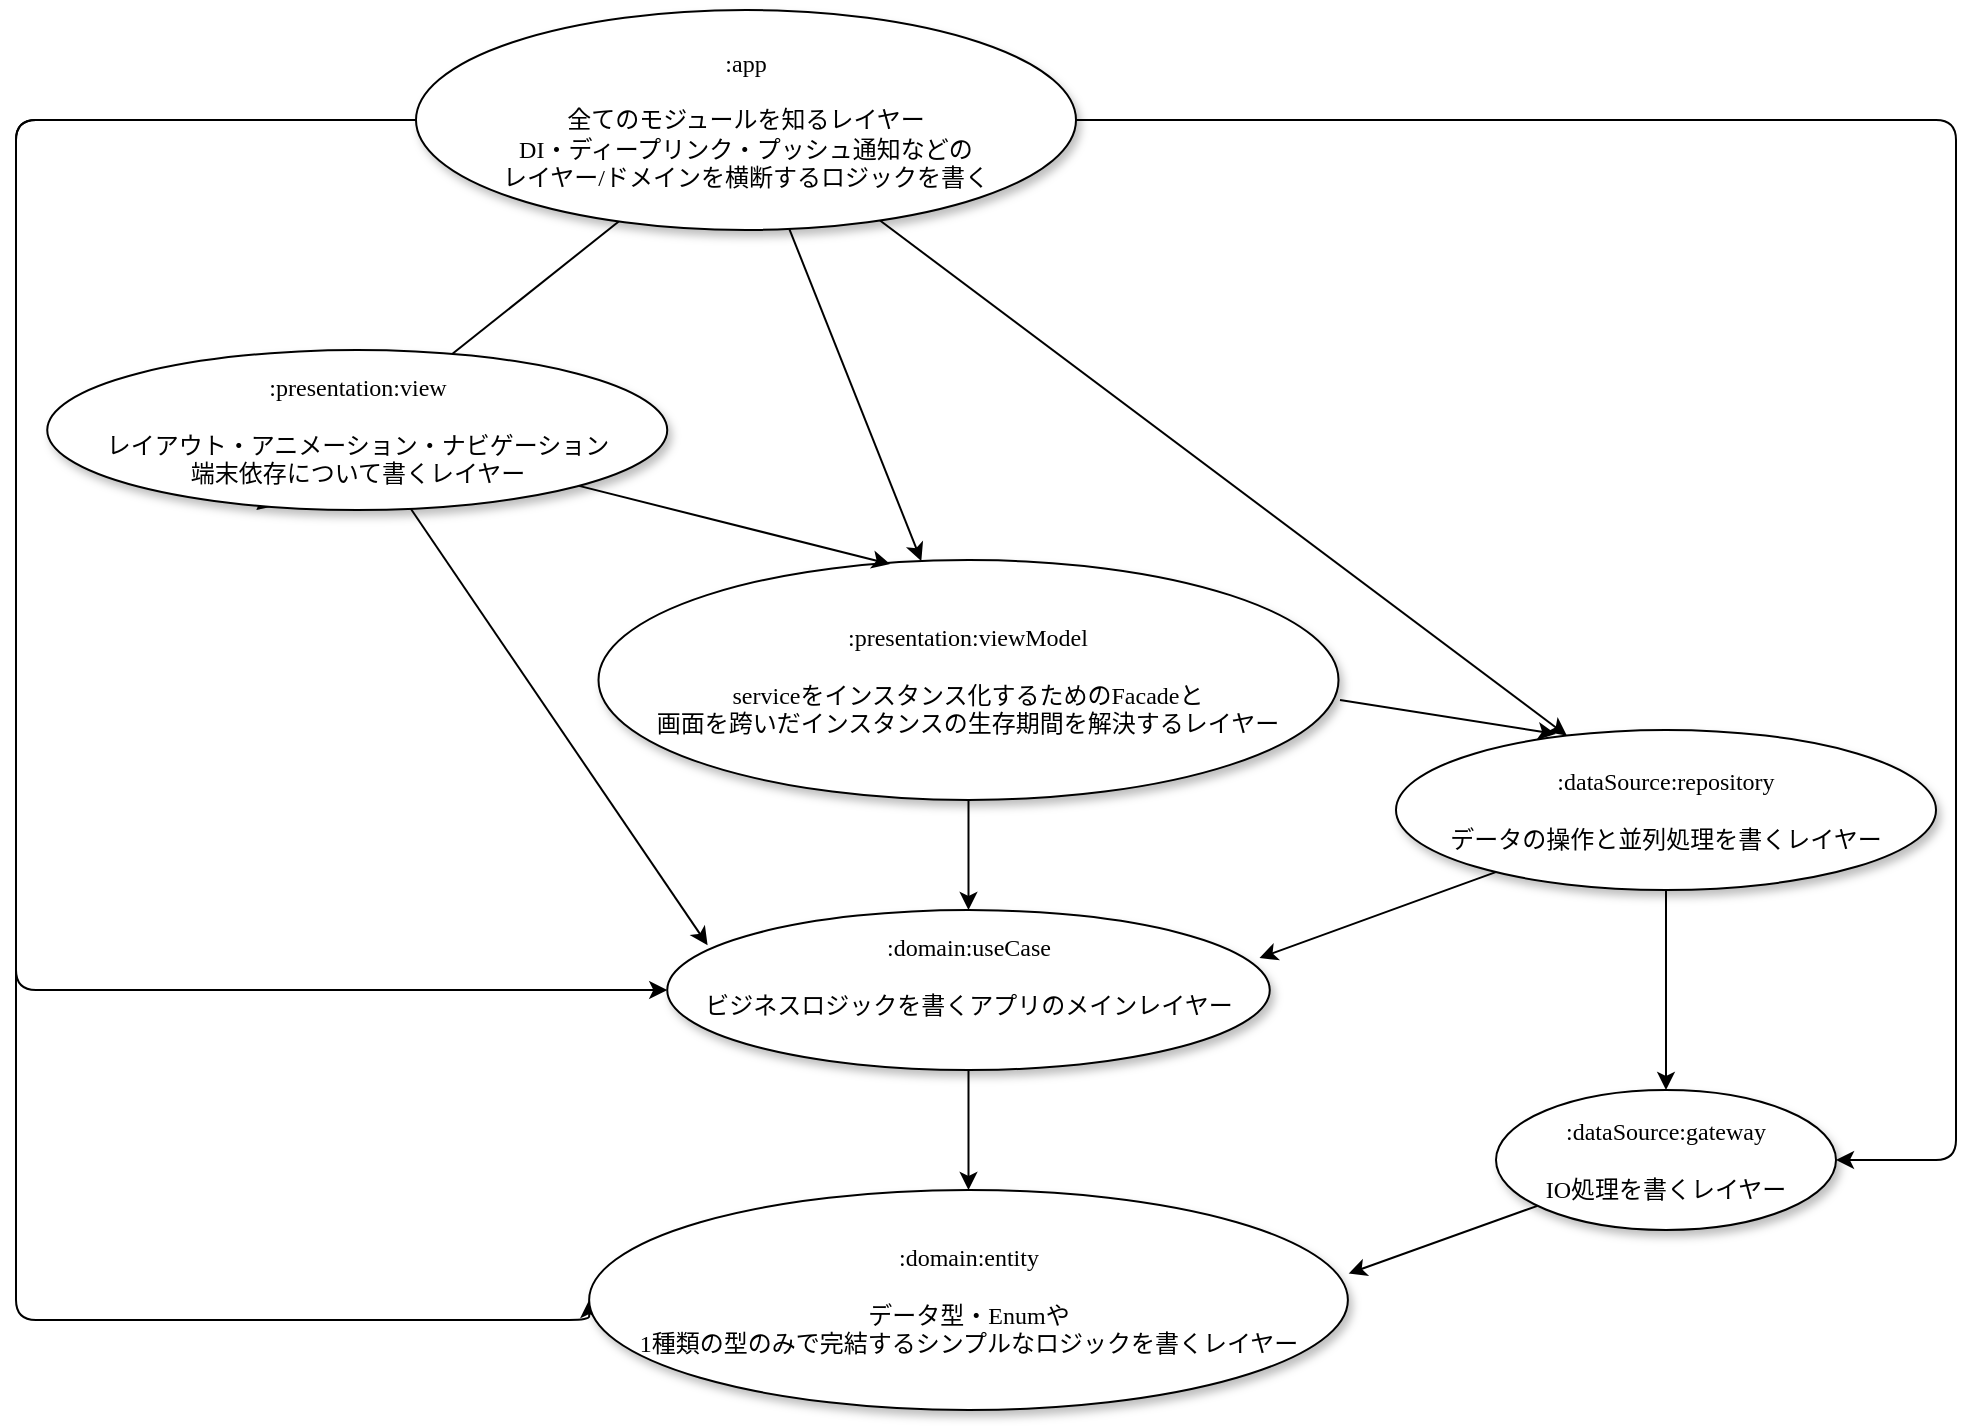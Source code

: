 <mxfile version="14.9.2" type="device"><diagram name="Page-1" id="42789a77-a242-8287-6e28-9cd8cfd52e62"><mxGraphModel dx="1298" dy="1627" grid="1" gridSize="10" guides="1" tooltips="1" connect="1" arrows="1" fold="1" page="1" pageScale="1" pageWidth="1100" pageHeight="850" background="none" math="0" shadow="0"><root><mxCell id="0"/><mxCell id="1" parent="0"/><mxCell id="6PrNrI9kw2PnbTASoBnd-17" style="edgeStyle=none;rounded=1;orthogonalLoop=1;jettySize=auto;html=1;entryX=0.337;entryY=1;entryDx=0;entryDy=0;entryPerimeter=0;" parent="1" source="1ea317790d2ca983-1" target="1ea317790d2ca983-9" edge="1"><mxGeometry relative="1" as="geometry"/></mxCell><mxCell id="6PrNrI9kw2PnbTASoBnd-18" style="edgeStyle=none;rounded=1;orthogonalLoop=1;jettySize=auto;html=1;" parent="1" source="1ea317790d2ca983-1" target="1ea317790d2ca983-2" edge="1"><mxGeometry relative="1" as="geometry"/></mxCell><mxCell id="6PrNrI9kw2PnbTASoBnd-21" style="edgeStyle=none;rounded=1;orthogonalLoop=1;jettySize=auto;html=1;" parent="1" source="1ea317790d2ca983-1" target="1ea317790d2ca983-3" edge="1"><mxGeometry relative="1" as="geometry"/></mxCell><mxCell id="6PrNrI9kw2PnbTASoBnd-26" style="edgeStyle=orthogonalEdgeStyle;rounded=1;orthogonalLoop=1;jettySize=auto;html=1;entryX=0;entryY=0.5;entryDx=0;entryDy=0;" parent="1" source="1ea317790d2ca983-1" target="1ea317790d2ca983-8" edge="1"><mxGeometry relative="1" as="geometry"><Array as="points"><mxPoint x="30" y="15"/><mxPoint x="30" y="615"/></Array></mxGeometry></mxCell><mxCell id="6PrNrI9kw2PnbTASoBnd-27" style="edgeStyle=orthogonalEdgeStyle;rounded=1;orthogonalLoop=1;jettySize=auto;html=1;entryX=0;entryY=0.5;entryDx=0;entryDy=0;" parent="1" source="1ea317790d2ca983-1" target="1ea317790d2ca983-7" edge="1"><mxGeometry relative="1" as="geometry"><Array as="points"><mxPoint x="30" y="15"/><mxPoint x="30" y="450"/></Array></mxGeometry></mxCell><mxCell id="6PrNrI9kw2PnbTASoBnd-28" style="edgeStyle=orthogonalEdgeStyle;rounded=1;orthogonalLoop=1;jettySize=auto;html=1;entryX=1;entryY=0.5;entryDx=0;entryDy=0;" parent="1" source="1ea317790d2ca983-1" target="1ea317790d2ca983-4" edge="1"><mxGeometry relative="1" as="geometry"><Array as="points"><mxPoint x="1000" y="15"/><mxPoint x="1000" y="535"/></Array></mxGeometry></mxCell><mxCell id="1ea317790d2ca983-1" value=":app&lt;br&gt;&lt;br&gt;全てのモジュールを知るレイヤー&lt;br&gt;DI・ディープリンク・プッシュ通知などの&lt;br&gt;レイヤー/ドメインを横断するロジックを書く" style="ellipse;whiteSpace=wrap;html=1;rounded=0;shadow=1;comic=0;labelBackgroundColor=none;strokeWidth=1;fontFamily=Verdana;fontSize=12;align=center;" parent="1" vertex="1"><mxGeometry x="230" y="-40" width="330" height="110" as="geometry"/></mxCell><mxCell id="6PrNrI9kw2PnbTASoBnd-11" style="edgeStyle=none;rounded=1;orthogonalLoop=1;jettySize=auto;html=1;" parent="1" source="1ea317790d2ca983-2" target="1ea317790d2ca983-7" edge="1"><mxGeometry relative="1" as="geometry"/></mxCell><mxCell id="6PrNrI9kw2PnbTASoBnd-15" style="edgeStyle=none;rounded=1;orthogonalLoop=1;jettySize=auto;html=1;entryX=0.296;entryY=0.025;entryDx=0;entryDy=0;entryPerimeter=0;exitX=1.002;exitY=0.583;exitDx=0;exitDy=0;exitPerimeter=0;" parent="1" source="1ea317790d2ca983-2" target="1ea317790d2ca983-3" edge="1"><mxGeometry relative="1" as="geometry"/></mxCell><mxCell id="1ea317790d2ca983-2" value=":presentation:viewModel&lt;br&gt;&lt;br&gt;serviceをインスタンス化するためのFacadeと&lt;br&gt;画面を跨いだインスタンスの生存期間を解決するレイヤー" style="ellipse;whiteSpace=wrap;html=1;rounded=0;shadow=1;comic=0;labelBackgroundColor=none;strokeWidth=1;fontFamily=Verdana;fontSize=12;align=center;" parent="1" vertex="1"><mxGeometry x="321.25" y="235" width="370" height="120" as="geometry"/></mxCell><mxCell id="6PrNrI9kw2PnbTASoBnd-9" style="edgeStyle=none;rounded=1;orthogonalLoop=1;jettySize=auto;html=1;entryX=0.983;entryY=0.3;entryDx=0;entryDy=0;entryPerimeter=0;" parent="1" source="1ea317790d2ca983-3" target="1ea317790d2ca983-7" edge="1"><mxGeometry relative="1" as="geometry"/></mxCell><mxCell id="6PrNrI9kw2PnbTASoBnd-13" style="edgeStyle=none;rounded=1;orthogonalLoop=1;jettySize=auto;html=1;" parent="1" source="1ea317790d2ca983-3" target="1ea317790d2ca983-4" edge="1"><mxGeometry relative="1" as="geometry"/></mxCell><mxCell id="1ea317790d2ca983-3" value=":dataSource:repository&lt;br&gt;&lt;br&gt;データの操作と並列処理を書くレイヤー" style="ellipse;whiteSpace=wrap;html=1;rounded=0;shadow=1;comic=0;labelBackgroundColor=none;strokeWidth=1;fontFamily=Verdana;fontSize=12;align=center;" parent="1" vertex="1"><mxGeometry x="720" y="320" width="270" height="80" as="geometry"/></mxCell><mxCell id="6PrNrI9kw2PnbTASoBnd-10" style="edgeStyle=none;rounded=1;orthogonalLoop=1;jettySize=auto;html=1;entryX=1.001;entryY=0.38;entryDx=0;entryDy=0;entryPerimeter=0;" parent="1" source="1ea317790d2ca983-4" target="1ea317790d2ca983-8" edge="1"><mxGeometry relative="1" as="geometry"/></mxCell><mxCell id="1ea317790d2ca983-4" value=":dataSource:gateway&lt;br&gt;&lt;br&gt;IO処理を書くレイヤー" style="ellipse;whiteSpace=wrap;html=1;rounded=0;shadow=1;comic=0;labelBackgroundColor=none;strokeWidth=1;fontFamily=Verdana;fontSize=12;align=center;" parent="1" vertex="1"><mxGeometry x="770" y="500" width="170" height="70" as="geometry"/></mxCell><mxCell id="6PrNrI9kw2PnbTASoBnd-12" style="edgeStyle=none;rounded=1;orthogonalLoop=1;jettySize=auto;html=1;entryX=0.5;entryY=0;entryDx=0;entryDy=0;" parent="1" source="1ea317790d2ca983-7" target="1ea317790d2ca983-8" edge="1"><mxGeometry relative="1" as="geometry"/></mxCell><mxCell id="1ea317790d2ca983-7" value="&lt;span&gt;:domain:useCase&lt;br&gt;&lt;br&gt;ビジネスロジックを書くアプリのメインレイヤー&lt;br&gt;&lt;br&gt;&lt;/span&gt;" style="ellipse;whiteSpace=wrap;html=1;rounded=0;shadow=1;comic=0;labelBackgroundColor=none;strokeWidth=1;fontFamily=Verdana;fontSize=12;align=center;" parent="1" vertex="1"><mxGeometry x="355.62" y="410" width="301.26" height="80" as="geometry"/></mxCell><mxCell id="1ea317790d2ca983-8" value=":domain:entity&lt;br&gt;&lt;br&gt;データ型・Enumや&lt;br&gt;1種類の型のみで完結するシンプルなロジックを書くレイヤー" style="ellipse;whiteSpace=wrap;html=1;rounded=0;shadow=1;comic=0;labelBackgroundColor=none;strokeWidth=1;fontFamily=Verdana;fontSize=12;align=center;" parent="1" vertex="1"><mxGeometry x="316.57" y="550" width="379.37" height="110" as="geometry"/></mxCell><mxCell id="6PrNrI9kw2PnbTASoBnd-14" style="edgeStyle=none;rounded=1;orthogonalLoop=1;jettySize=auto;html=1;entryX=0.067;entryY=0.22;entryDx=0;entryDy=0;entryPerimeter=0;" parent="1" source="1ea317790d2ca983-9" target="1ea317790d2ca983-7" edge="1"><mxGeometry relative="1" as="geometry"/></mxCell><mxCell id="6PrNrI9kw2PnbTASoBnd-16" style="edgeStyle=none;rounded=1;orthogonalLoop=1;jettySize=auto;html=1;entryX=0.394;entryY=0.017;entryDx=0;entryDy=0;entryPerimeter=0;" parent="1" source="1ea317790d2ca983-9" target="1ea317790d2ca983-2" edge="1"><mxGeometry relative="1" as="geometry"/></mxCell><mxCell id="1ea317790d2ca983-9" value=":presentation:view&lt;br&gt;&lt;br&gt;レイアウト・アニメーション・ナビゲーション&lt;br&gt;端末依存について書くレイヤー" style="ellipse;whiteSpace=wrap;html=1;rounded=0;shadow=1;comic=0;labelBackgroundColor=none;strokeWidth=1;fontFamily=Verdana;fontSize=12;align=center;" parent="1" vertex="1"><mxGeometry x="45.62" y="130" width="310" height="80" as="geometry"/></mxCell></root></mxGraphModel></diagram></mxfile>